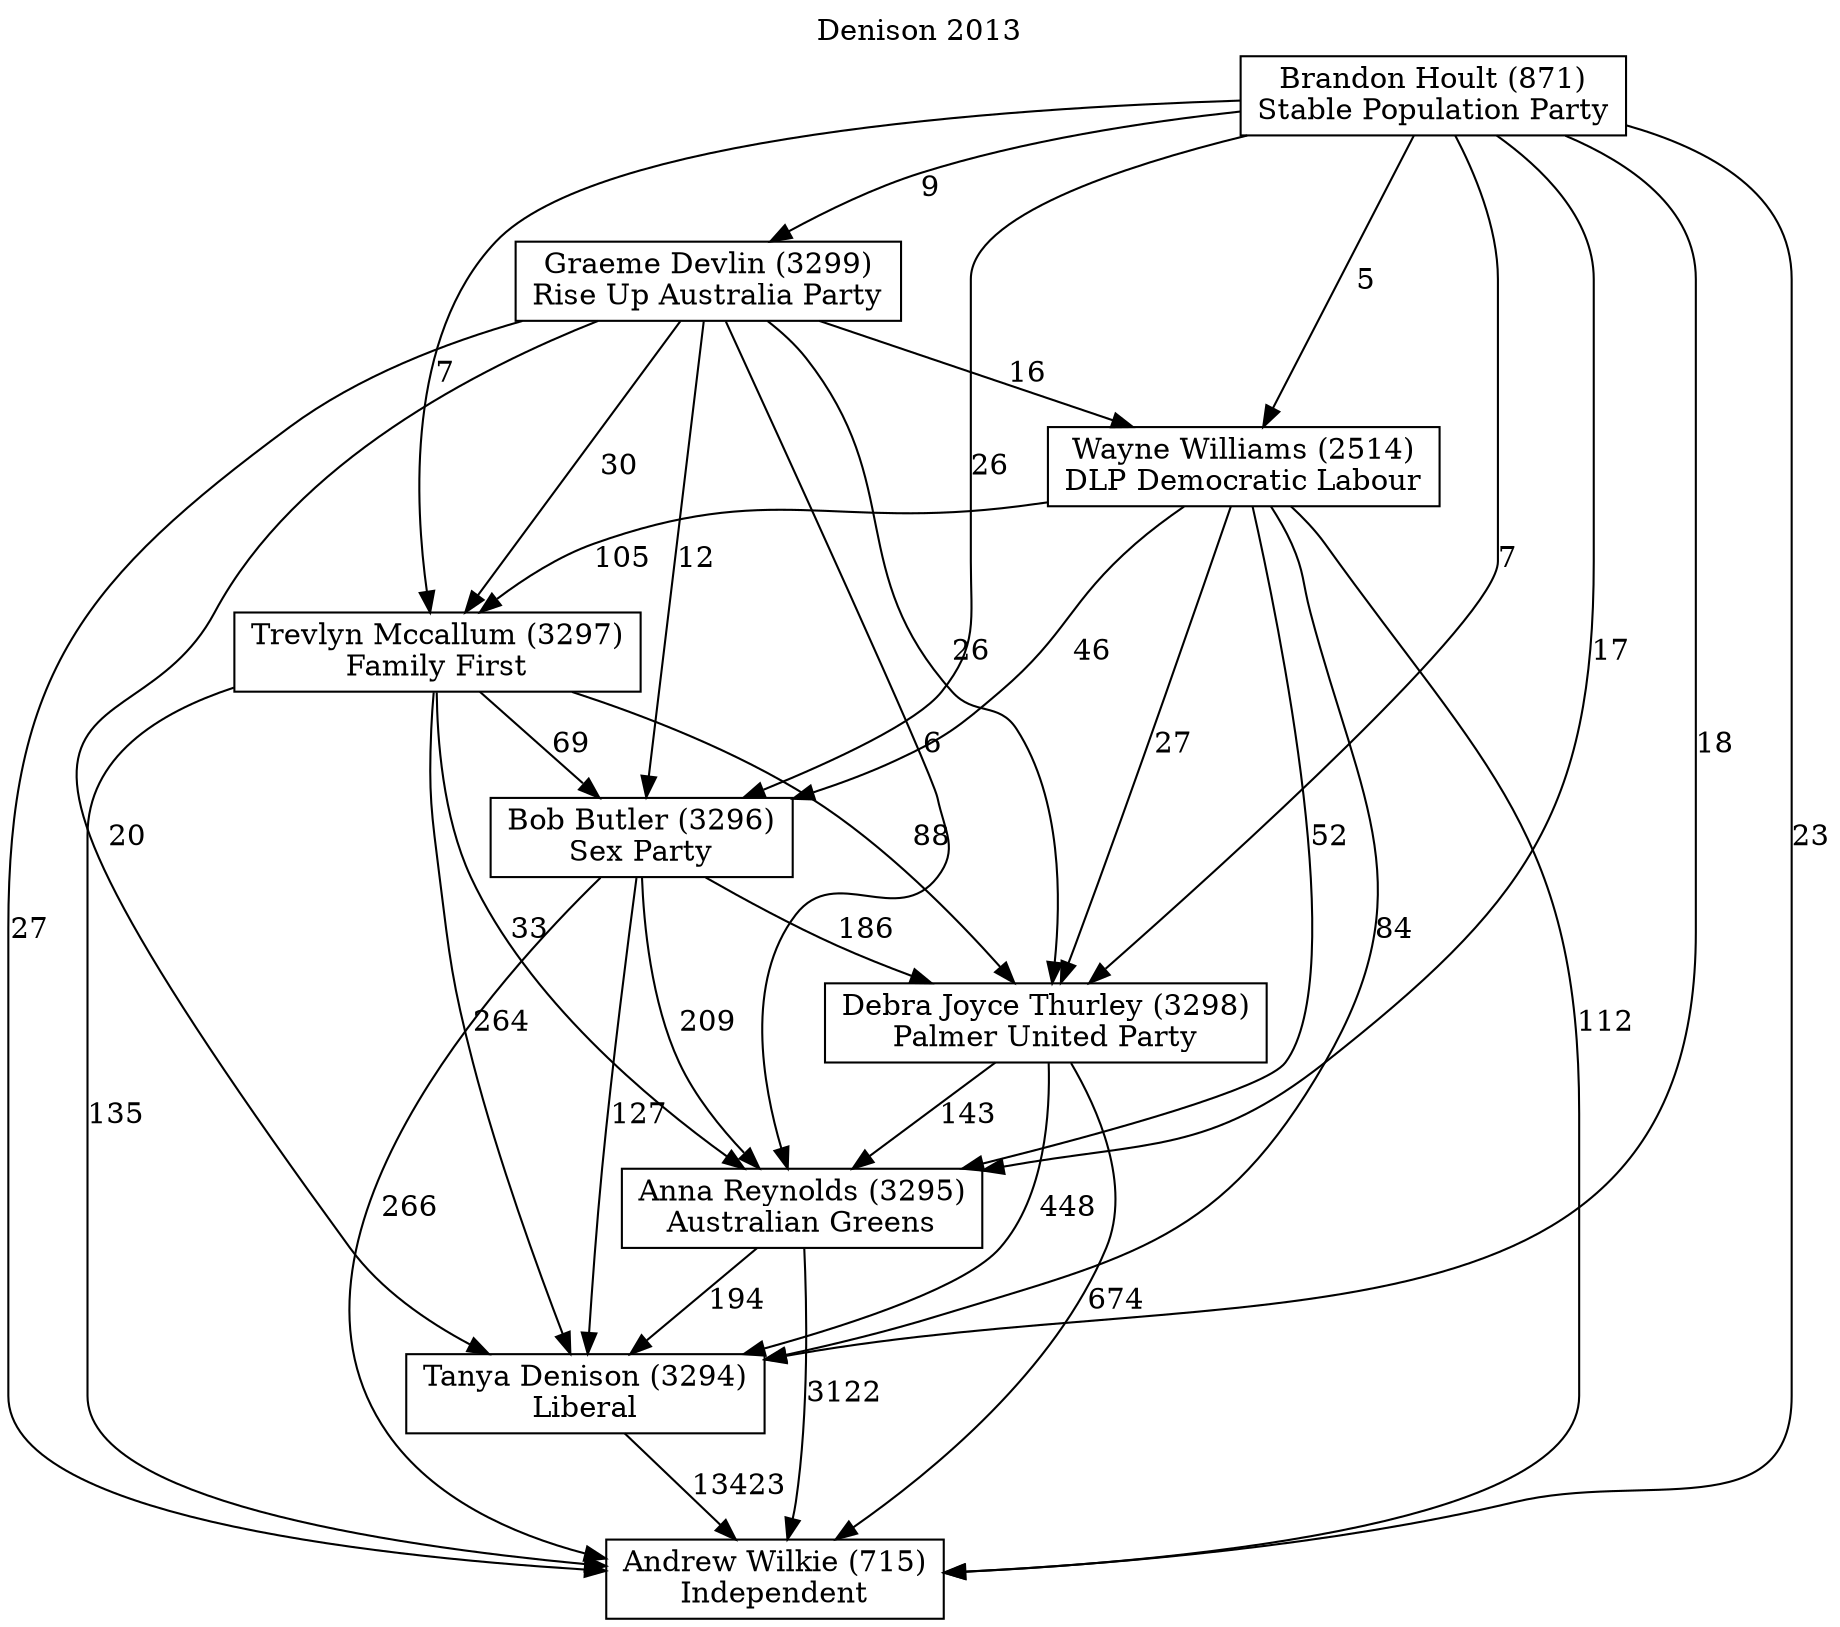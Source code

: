 // House preference flow
digraph "Andrew Wilkie (715)_Denison_2013" {
	graph [label="Denison 2013" labelloc=t mclimit=10]
	node [shape=box]
	"Andrew Wilkie (715)" [label="Andrew Wilkie (715)
Independent"]
	"Tanya Denison (3294)" [label="Tanya Denison (3294)
Liberal"]
	"Anna Reynolds (3295)" [label="Anna Reynolds (3295)
Australian Greens"]
	"Debra Joyce Thurley (3298)" [label="Debra Joyce Thurley (3298)
Palmer United Party"]
	"Bob Butler (3296)" [label="Bob Butler (3296)
Sex Party"]
	"Trevlyn Mccallum (3297)" [label="Trevlyn Mccallum (3297)
Family First"]
	"Wayne Williams (2514)" [label="Wayne Williams (2514)
DLP Democratic Labour"]
	"Graeme Devlin (3299)" [label="Graeme Devlin (3299)
Rise Up Australia Party"]
	"Brandon Hoult (871)" [label="Brandon Hoult (871)
Stable Population Party"]
	"Tanya Denison (3294)" -> "Andrew Wilkie (715)" [label=13423]
	"Anna Reynolds (3295)" -> "Tanya Denison (3294)" [label=194]
	"Debra Joyce Thurley (3298)" -> "Anna Reynolds (3295)" [label=143]
	"Bob Butler (3296)" -> "Debra Joyce Thurley (3298)" [label=186]
	"Trevlyn Mccallum (3297)" -> "Bob Butler (3296)" [label=69]
	"Wayne Williams (2514)" -> "Trevlyn Mccallum (3297)" [label=105]
	"Graeme Devlin (3299)" -> "Wayne Williams (2514)" [label=16]
	"Brandon Hoult (871)" -> "Graeme Devlin (3299)" [label=9]
	"Anna Reynolds (3295)" -> "Andrew Wilkie (715)" [label=3122]
	"Debra Joyce Thurley (3298)" -> "Andrew Wilkie (715)" [label=674]
	"Bob Butler (3296)" -> "Andrew Wilkie (715)" [label=266]
	"Trevlyn Mccallum (3297)" -> "Andrew Wilkie (715)" [label=135]
	"Wayne Williams (2514)" -> "Andrew Wilkie (715)" [label=112]
	"Graeme Devlin (3299)" -> "Andrew Wilkie (715)" [label=27]
	"Brandon Hoult (871)" -> "Andrew Wilkie (715)" [label=23]
	"Brandon Hoult (871)" -> "Wayne Williams (2514)" [label=5]
	"Graeme Devlin (3299)" -> "Trevlyn Mccallum (3297)" [label=30]
	"Brandon Hoult (871)" -> "Trevlyn Mccallum (3297)" [label=7]
	"Wayne Williams (2514)" -> "Bob Butler (3296)" [label=46]
	"Graeme Devlin (3299)" -> "Bob Butler (3296)" [label=12]
	"Brandon Hoult (871)" -> "Bob Butler (3296)" [label=26]
	"Trevlyn Mccallum (3297)" -> "Debra Joyce Thurley (3298)" [label=88]
	"Wayne Williams (2514)" -> "Debra Joyce Thurley (3298)" [label=27]
	"Graeme Devlin (3299)" -> "Debra Joyce Thurley (3298)" [label=26]
	"Brandon Hoult (871)" -> "Debra Joyce Thurley (3298)" [label=7]
	"Bob Butler (3296)" -> "Anna Reynolds (3295)" [label=209]
	"Trevlyn Mccallum (3297)" -> "Anna Reynolds (3295)" [label=33]
	"Wayne Williams (2514)" -> "Anna Reynolds (3295)" [label=52]
	"Graeme Devlin (3299)" -> "Anna Reynolds (3295)" [label=6]
	"Brandon Hoult (871)" -> "Anna Reynolds (3295)" [label=17]
	"Debra Joyce Thurley (3298)" -> "Tanya Denison (3294)" [label=448]
	"Bob Butler (3296)" -> "Tanya Denison (3294)" [label=127]
	"Trevlyn Mccallum (3297)" -> "Tanya Denison (3294)" [label=264]
	"Wayne Williams (2514)" -> "Tanya Denison (3294)" [label=84]
	"Graeme Devlin (3299)" -> "Tanya Denison (3294)" [label=20]
	"Brandon Hoult (871)" -> "Tanya Denison (3294)" [label=18]
}
